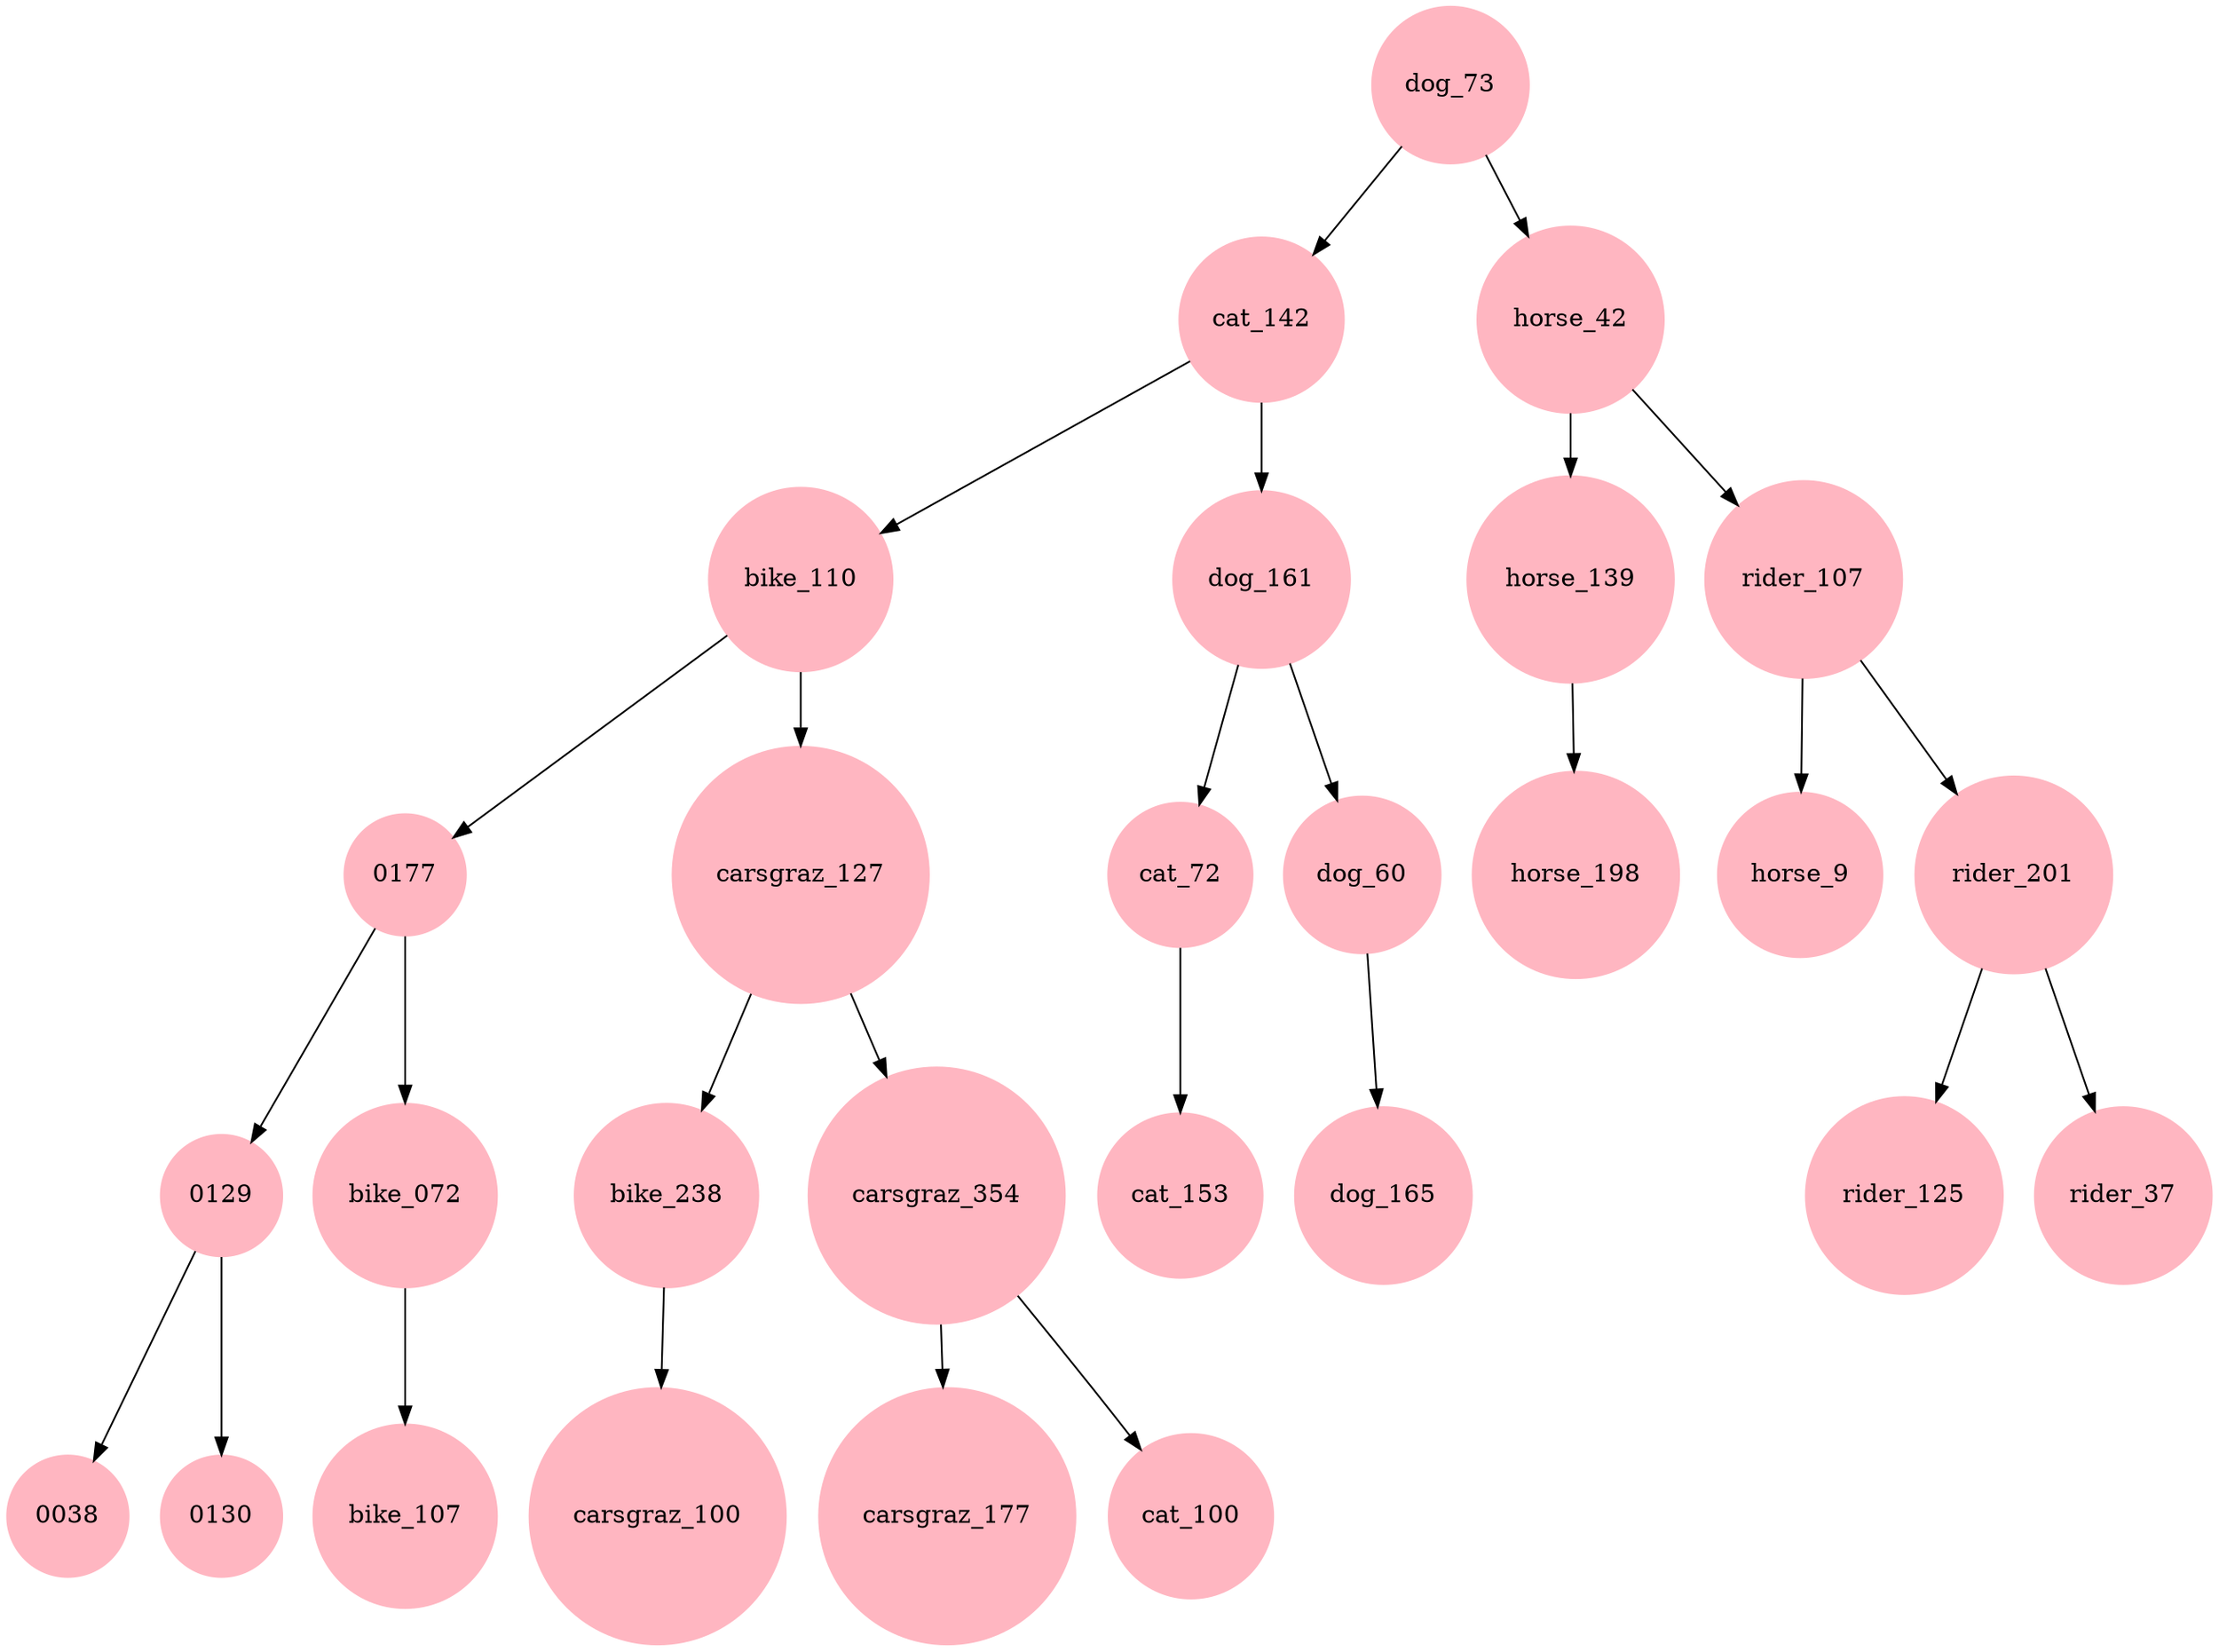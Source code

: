 digraph G
{
     node[shape = circle]
     node[style = filled]
     node[fillcolor = "#FFB6C1"]
     node[color = "#FFB6C1"]
     edge[color = "#000000"]
dog_73->cat_142->bike_110->0177->0129->0038
0129->0130

0177->bike_072->bike_107


bike_110->carsgraz_127->bike_238->carsgraz_100

carsgraz_127->carsgraz_354->carsgraz_177
carsgraz_354->cat_100



cat_142->dog_161->cat_72->cat_153

dog_161->dog_60->dog_165



dog_73->horse_42->horse_139->horse_198

horse_42->rider_107->horse_9
rider_107->rider_201->rider_125
rider_201->rider_37




}